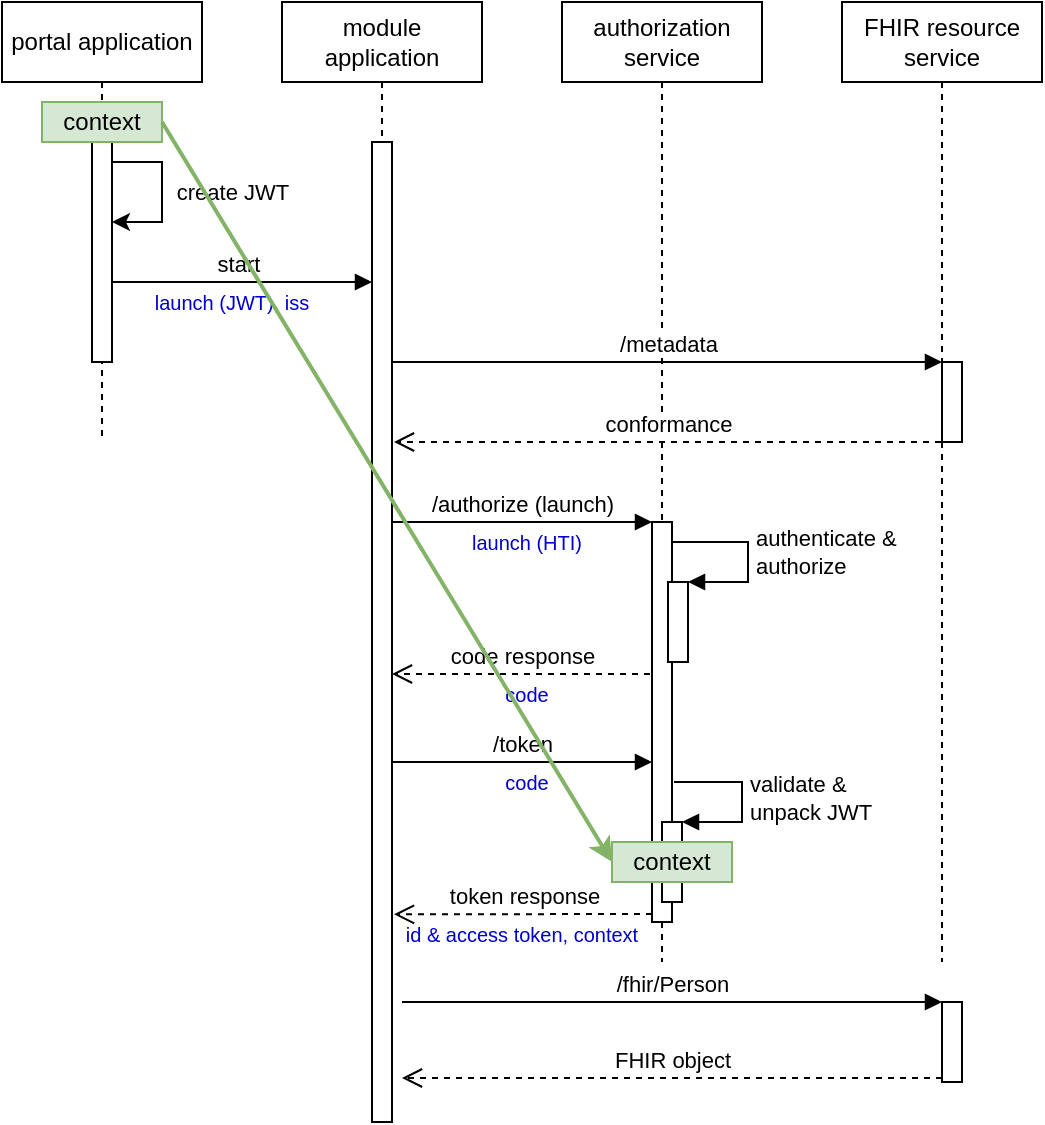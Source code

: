 <mxfile version="15.1.0" type="github">
  <diagram id="VGXvJIXOLv8DUKHeHt5N" name="Page-1">
    <mxGraphModel dx="946" dy="620" grid="1" gridSize="10" guides="1" tooltips="1" connect="1" arrows="1" fold="1" page="1" pageScale="1" pageWidth="827" pageHeight="1169" math="0" shadow="0">
      <root>
        <mxCell id="0" />
        <mxCell id="1" parent="0" />
        <mxCell id="-XDd9_b0Rb5PniTTwB9Y-70" value="portal application" style="shape=umlLifeline;perimeter=lifelinePerimeter;whiteSpace=wrap;html=1;container=1;collapsible=0;recursiveResize=0;outlineConnect=0;" parent="1" vertex="1">
          <mxGeometry x="40" y="40" width="100" height="220" as="geometry" />
        </mxCell>
        <mxCell id="-XDd9_b0Rb5PniTTwB9Y-71" value="authorization service" style="shape=umlLifeline;perimeter=lifelinePerimeter;whiteSpace=wrap;html=1;container=1;collapsible=0;recursiveResize=0;outlineConnect=0;" parent="1" vertex="1">
          <mxGeometry x="320" y="40" width="100" height="480" as="geometry" />
        </mxCell>
        <mxCell id="-XDd9_b0Rb5PniTTwB9Y-72" value="FHIR resource service" style="shape=umlLifeline;perimeter=lifelinePerimeter;whiteSpace=wrap;html=1;container=1;collapsible=0;recursiveResize=0;outlineConnect=0;" parent="1" vertex="1">
          <mxGeometry x="460" y="40" width="100" height="480" as="geometry" />
        </mxCell>
        <mxCell id="-XDd9_b0Rb5PniTTwB9Y-73" value="start" style="html=1;verticalAlign=bottom;startArrow=oval;endArrow=block;startSize=8;" parent="1" edge="1">
          <mxGeometry relative="1" as="geometry">
            <mxPoint x="89.5" y="180" as="sourcePoint" />
            <Array as="points">
              <mxPoint x="180" y="180" />
            </Array>
            <mxPoint x="225" y="180" as="targetPoint" />
          </mxGeometry>
        </mxCell>
        <mxCell id="-XDd9_b0Rb5PniTTwB9Y-74" value="" style="html=1;points=[];perimeter=orthogonalPerimeter;" parent="1" vertex="1">
          <mxGeometry x="510" y="220" width="10" height="40" as="geometry" />
        </mxCell>
        <mxCell id="-XDd9_b0Rb5PniTTwB9Y-75" value="/metadata" style="html=1;verticalAlign=bottom;endArrow=block;entryX=0;entryY=0;" parent="1" target="-XDd9_b0Rb5PniTTwB9Y-74" edge="1">
          <mxGeometry relative="1" as="geometry">
            <mxPoint x="235" y="220" as="sourcePoint" />
          </mxGeometry>
        </mxCell>
        <mxCell id="-XDd9_b0Rb5PniTTwB9Y-76" value="conformance" style="html=1;verticalAlign=bottom;endArrow=open;dashed=1;endSize=8;" parent="1" edge="1">
          <mxGeometry relative="1" as="geometry">
            <mxPoint x="236" y="260" as="targetPoint" />
            <Array as="points">
              <mxPoint x="450" y="260" />
            </Array>
            <mxPoint x="509.5" y="260" as="sourcePoint" />
          </mxGeometry>
        </mxCell>
        <mxCell id="-XDd9_b0Rb5PniTTwB9Y-77" value="" style="html=1;points=[];perimeter=orthogonalPerimeter;" parent="1" vertex="1">
          <mxGeometry x="365" y="300" width="10" height="200" as="geometry" />
        </mxCell>
        <mxCell id="-XDd9_b0Rb5PniTTwB9Y-78" value="/authorize (launch)" style="html=1;verticalAlign=bottom;endArrow=block;entryX=0;entryY=0;" parent="1" target="-XDd9_b0Rb5PniTTwB9Y-77" edge="1">
          <mxGeometry relative="1" as="geometry">
            <mxPoint x="235" y="300" as="sourcePoint" />
          </mxGeometry>
        </mxCell>
        <mxCell id="-XDd9_b0Rb5PniTTwB9Y-79" value="code response" style="html=1;verticalAlign=bottom;endArrow=open;dashed=1;endSize=8;exitX=-0.1;exitY=0.38;exitDx=0;exitDy=0;exitPerimeter=0;" parent="1" source="-XDd9_b0Rb5PniTTwB9Y-77" edge="1">
          <mxGeometry relative="1" as="geometry">
            <mxPoint x="235" y="376" as="targetPoint" />
          </mxGeometry>
        </mxCell>
        <mxCell id="-XDd9_b0Rb5PniTTwB9Y-80" value="" style="html=1;points=[];perimeter=orthogonalPerimeter;" parent="1" vertex="1">
          <mxGeometry x="373" y="330" width="10" height="40" as="geometry" />
        </mxCell>
        <mxCell id="-XDd9_b0Rb5PniTTwB9Y-81" value="authenticate &amp;amp; &lt;br&gt;authorize" style="edgeStyle=orthogonalEdgeStyle;html=1;align=left;spacingLeft=2;endArrow=block;rounded=0;entryX=1;entryY=0;exitX=1;exitY=0.06;exitDx=0;exitDy=0;exitPerimeter=0;" parent="1" source="-XDd9_b0Rb5PniTTwB9Y-77" target="-XDd9_b0Rb5PniTTwB9Y-80" edge="1">
          <mxGeometry relative="1" as="geometry">
            <mxPoint x="380" y="310" as="sourcePoint" />
            <Array as="points">
              <mxPoint x="375" y="310" />
              <mxPoint x="413" y="310" />
              <mxPoint x="413" y="330" />
            </Array>
          </mxGeometry>
        </mxCell>
        <mxCell id="-XDd9_b0Rb5PniTTwB9Y-83" value="/token" style="html=1;verticalAlign=bottom;endArrow=block;entryX=0;entryY=0;" parent="1" edge="1">
          <mxGeometry relative="1" as="geometry">
            <mxPoint x="235" y="420" as="sourcePoint" />
            <mxPoint x="365" y="420" as="targetPoint" />
          </mxGeometry>
        </mxCell>
        <mxCell id="-XDd9_b0Rb5PniTTwB9Y-84" value="token response" style="html=1;verticalAlign=bottom;endArrow=open;dashed=1;endSize=8;exitX=0;exitY=0.95;entryX=1.1;entryY=0.764;entryDx=0;entryDy=0;entryPerimeter=0;" parent="1" edge="1">
          <mxGeometry relative="1" as="geometry">
            <mxPoint x="236" y="496.16" as="targetPoint" />
            <mxPoint x="365" y="496" as="sourcePoint" />
          </mxGeometry>
        </mxCell>
        <mxCell id="-XDd9_b0Rb5PniTTwB9Y-85" value="" style="html=1;points=[];perimeter=orthogonalPerimeter;" parent="1" vertex="1">
          <mxGeometry x="510" y="540" width="10" height="40" as="geometry" />
        </mxCell>
        <mxCell id="-XDd9_b0Rb5PniTTwB9Y-86" value="/fhir/Person" style="html=1;verticalAlign=bottom;endArrow=block;entryX=0;entryY=0;exitX=1.5;exitY=0.805;exitDx=0;exitDy=0;exitPerimeter=0;" parent="1" target="-XDd9_b0Rb5PniTTwB9Y-85" edge="1">
          <mxGeometry relative="1" as="geometry">
            <mxPoint x="240" y="540.05" as="sourcePoint" />
          </mxGeometry>
        </mxCell>
        <mxCell id="-XDd9_b0Rb5PniTTwB9Y-87" value="FHIR object" style="html=1;verticalAlign=bottom;endArrow=open;dashed=1;endSize=8;exitX=0;exitY=0.95;" parent="1" source="-XDd9_b0Rb5PniTTwB9Y-85" edge="1">
          <mxGeometry relative="1" as="geometry">
            <mxPoint x="240" y="578" as="targetPoint" />
          </mxGeometry>
        </mxCell>
        <mxCell id="-XDd9_b0Rb5PniTTwB9Y-88" value="" style="html=1;points=[];perimeter=orthogonalPerimeter;" parent="1" vertex="1">
          <mxGeometry x="85" y="110" width="10" height="110" as="geometry" />
        </mxCell>
        <mxCell id="-XDd9_b0Rb5PniTTwB9Y-90" value="" style="html=1;points=[];perimeter=orthogonalPerimeter;" parent="1" vertex="1">
          <mxGeometry x="370" y="450" width="10" height="40" as="geometry" />
        </mxCell>
        <mxCell id="-XDd9_b0Rb5PniTTwB9Y-91" value="validate &amp;amp; &lt;br&gt;unpack JWT" style="edgeStyle=orthogonalEdgeStyle;html=1;align=left;spacingLeft=2;endArrow=block;rounded=0;entryX=1;entryY=0;exitX=1.1;exitY=0.65;exitDx=0;exitDy=0;exitPerimeter=0;" parent="1" source="-XDd9_b0Rb5PniTTwB9Y-77" target="-XDd9_b0Rb5PniTTwB9Y-90" edge="1">
          <mxGeometry relative="1" as="geometry">
            <mxPoint x="380" y="430" as="sourcePoint" />
            <Array as="points">
              <mxPoint x="410" y="430" />
              <mxPoint x="410" y="450" />
            </Array>
          </mxGeometry>
        </mxCell>
        <mxCell id="-XDd9_b0Rb5PniTTwB9Y-92" value="module application" style="shape=umlLifeline;perimeter=lifelinePerimeter;whiteSpace=wrap;html=1;container=1;collapsible=0;recursiveResize=0;outlineConnect=0;" parent="1" vertex="1">
          <mxGeometry x="180" y="40" width="100" height="560" as="geometry" />
        </mxCell>
        <mxCell id="-XDd9_b0Rb5PniTTwB9Y-93" value="" style="html=1;points=[];perimeter=orthogonalPerimeter;" parent="-XDd9_b0Rb5PniTTwB9Y-92" vertex="1">
          <mxGeometry x="45" y="70" width="10" height="490" as="geometry" />
        </mxCell>
        <mxCell id="hiPCgUUdK7GHuiICHYWD-1" value="launch (JWT), iss" style="text;html=1;strokeColor=none;fillColor=none;align=center;verticalAlign=middle;whiteSpace=wrap;rounded=0;fontSize=10;fontColor=#0000CC;" parent="1" vertex="1">
          <mxGeometry x="85" y="180" width="140" height="20" as="geometry" />
        </mxCell>
        <mxCell id="hiPCgUUdK7GHuiICHYWD-2" value="launch (HTI)" style="text;html=1;strokeColor=none;fillColor=none;align=center;verticalAlign=middle;whiteSpace=wrap;rounded=0;fontSize=10;fontColor=#0000CC;" parent="1" vertex="1">
          <mxGeometry x="240" y="300" width="125" height="20" as="geometry" />
        </mxCell>
        <mxCell id="hiPCgUUdK7GHuiICHYWD-3" value="code" style="text;html=1;strokeColor=none;fillColor=none;align=center;verticalAlign=middle;whiteSpace=wrap;rounded=0;fontSize=10;fontColor=#0000CC;" parent="1" vertex="1">
          <mxGeometry x="240" y="376" width="125" height="20" as="geometry" />
        </mxCell>
        <mxCell id="hiPCgUUdK7GHuiICHYWD-4" value="code" style="text;html=1;strokeColor=none;fillColor=none;align=center;verticalAlign=middle;whiteSpace=wrap;rounded=0;fontSize=10;fontColor=#0000CC;" parent="1" vertex="1">
          <mxGeometry x="240" y="420" width="125" height="20" as="geometry" />
        </mxCell>
        <mxCell id="hiPCgUUdK7GHuiICHYWD-5" value="id &amp;amp; access token, context" style="text;html=1;strokeColor=none;fillColor=none;align=center;verticalAlign=middle;whiteSpace=wrap;rounded=0;fontSize=10;fontColor=#0000CC;" parent="1" vertex="1">
          <mxGeometry x="235" y="496" width="130" height="20" as="geometry" />
        </mxCell>
        <mxCell id="hiPCgUUdK7GHuiICHYWD-11" style="edgeStyle=orthogonalEdgeStyle;rounded=0;orthogonalLoop=1;jettySize=auto;html=1;" parent="1" source="-XDd9_b0Rb5PniTTwB9Y-88" target="-XDd9_b0Rb5PniTTwB9Y-88" edge="1">
          <mxGeometry relative="1" as="geometry">
            <Array as="points">
              <mxPoint x="120" y="120" />
              <mxPoint x="120" y="150" />
            </Array>
          </mxGeometry>
        </mxCell>
        <mxCell id="hiPCgUUdK7GHuiICHYWD-13" value="create JWT" style="edgeLabel;html=1;align=center;verticalAlign=middle;resizable=0;points=[];" parent="hiPCgUUdK7GHuiICHYWD-11" vertex="1" connectable="0">
          <mxGeometry y="2" relative="1" as="geometry">
            <mxPoint x="33" as="offset" />
          </mxGeometry>
        </mxCell>
        <mxCell id="znDJ0aBp4fcmO1Y_07if-1" value="context" style="rounded=0;whiteSpace=wrap;html=1;fillColor=#d5e8d4;strokeColor=#82b366;" vertex="1" parent="1">
          <mxGeometry x="60" y="90" width="60" height="20" as="geometry" />
        </mxCell>
        <mxCell id="znDJ0aBp4fcmO1Y_07if-2" value="context" style="rounded=0;whiteSpace=wrap;html=1;fillColor=#d5e8d4;strokeColor=#82b366;" vertex="1" parent="1">
          <mxGeometry x="345" y="460" width="60" height="20" as="geometry" />
        </mxCell>
        <mxCell id="znDJ0aBp4fcmO1Y_07if-3" value="" style="endArrow=classic;html=1;exitX=1;exitY=0.5;exitDx=0;exitDy=0;entryX=0;entryY=0.5;entryDx=0;entryDy=0;fillColor=#d5e8d4;strokeColor=#82b366;strokeWidth=2;" edge="1" parent="1" source="znDJ0aBp4fcmO1Y_07if-1" target="znDJ0aBp4fcmO1Y_07if-2">
          <mxGeometry width="50" height="50" relative="1" as="geometry">
            <mxPoint x="105" y="140" as="sourcePoint" />
            <mxPoint x="355" y="450" as="targetPoint" />
          </mxGeometry>
        </mxCell>
      </root>
    </mxGraphModel>
  </diagram>
</mxfile>

